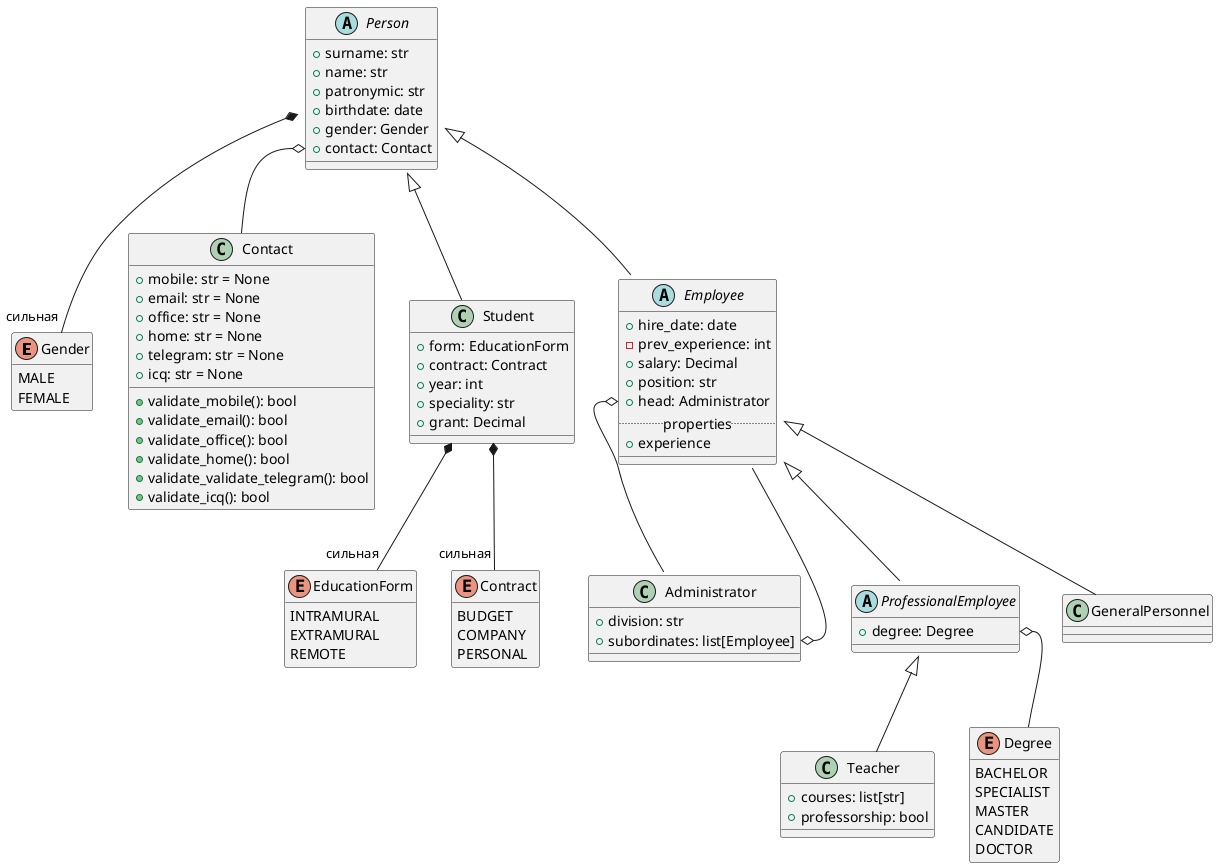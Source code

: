 @startuml

hide enum empty members

enum Gender {
    MALE
    FEMALE
}
enum EducationForm {
    INTRAMURAL
    EXTRAMURAL
    REMOTE
}
enum Contract {
    BUDGET
    COMPANY
    PERSONAL
}
enum Degree {
    BACHELOR
    SPECIALIST
    MASTER
    CANDIDATE
    DOCTOR
}


class Contact {
    +mobile: str = None
    +email: str = None
    +office: str = None
    +home: str = None
    +telegram: str = None
    +icq: str = None
    +validate_mobile(): bool
    +validate_email(): bool
    +validate_office(): bool
    +validate_home(): bool
    +validate_validate_telegram(): bool
    +validate_icq(): bool
}


class Student {
    +form: EducationForm
    +contract: Contract
    +year: int
    +speciality: str
    +grant: Decimal
}
Student *-- "сильная" EducationForm
Student *-- "сильная" Contract


class Teacher {
    +courses: list[str]
    +professorship: bool
}


abstract class ProfessionalEmployee {
    +degree: Degree
}
ProfessionalEmployee <|-- Teacher
ProfessionalEmployee::degree o-- Degree


class Administrator {
    +division: str
    +subordinates: list[Employee]
}
Administrator::subordinates o-- Employee


class GeneralPersonnel


abstract class Employee {
    +hire_date: date
    -prev_experience: int
    +salary: Decimal
    +position: str
    +head: Administrator
    .. properties ..
    +experience
    __
}
Employee <|-- GeneralPersonnel
Employee <|-- ProfessionalEmployee
Employee::head o-- Administrator


abstract class Person {
    +surname: str
    +name: str
    +patronymic: str
    +birthdate: date
    +gender: Gender
    +contact: Contact
}
Person <|-- Student
Person <|-- Employee
Person *-- "сильная" Gender
Person::contact o-- Contact


@enduml